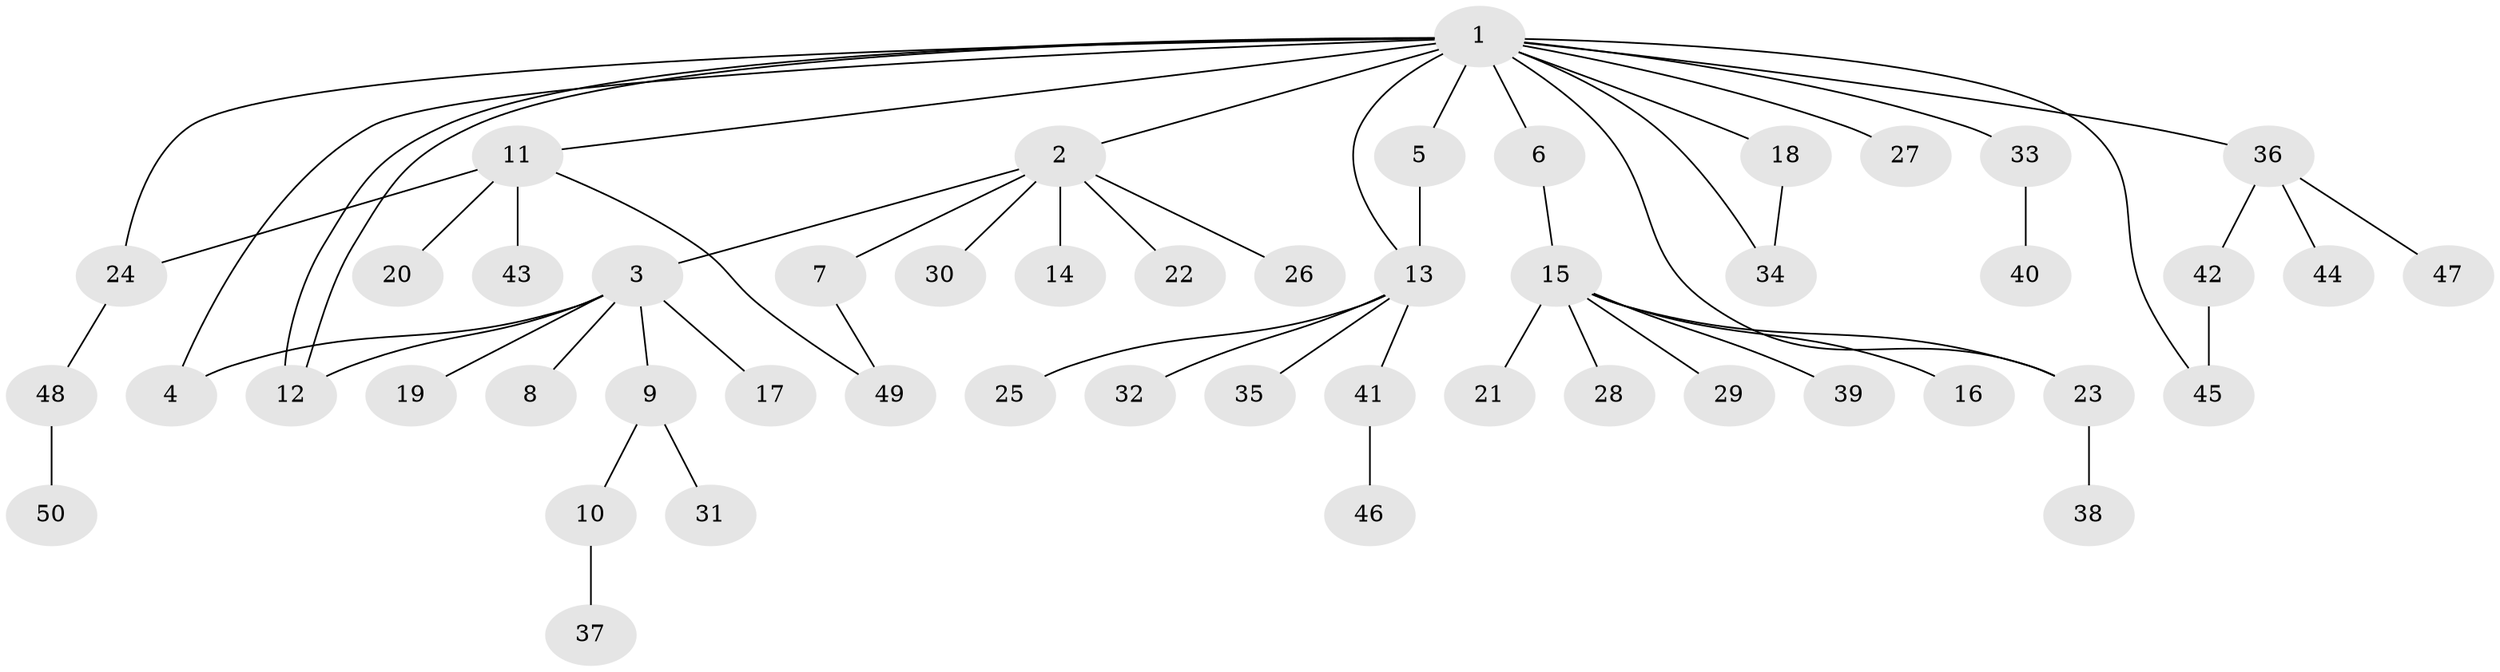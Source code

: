 // Generated by graph-tools (version 1.1) at 2025/48/03/09/25 04:48:34]
// undirected, 50 vertices, 58 edges
graph export_dot {
graph [start="1"]
  node [color=gray90,style=filled];
  1;
  2;
  3;
  4;
  5;
  6;
  7;
  8;
  9;
  10;
  11;
  12;
  13;
  14;
  15;
  16;
  17;
  18;
  19;
  20;
  21;
  22;
  23;
  24;
  25;
  26;
  27;
  28;
  29;
  30;
  31;
  32;
  33;
  34;
  35;
  36;
  37;
  38;
  39;
  40;
  41;
  42;
  43;
  44;
  45;
  46;
  47;
  48;
  49;
  50;
  1 -- 2;
  1 -- 4;
  1 -- 5;
  1 -- 6;
  1 -- 11;
  1 -- 12;
  1 -- 12;
  1 -- 13;
  1 -- 18;
  1 -- 23;
  1 -- 24;
  1 -- 27;
  1 -- 33;
  1 -- 34;
  1 -- 36;
  1 -- 45;
  2 -- 3;
  2 -- 7;
  2 -- 14;
  2 -- 22;
  2 -- 26;
  2 -- 30;
  3 -- 4;
  3 -- 8;
  3 -- 9;
  3 -- 12;
  3 -- 17;
  3 -- 19;
  5 -- 13;
  6 -- 15;
  7 -- 49;
  9 -- 10;
  9 -- 31;
  10 -- 37;
  11 -- 20;
  11 -- 24;
  11 -- 43;
  11 -- 49;
  13 -- 25;
  13 -- 32;
  13 -- 35;
  13 -- 41;
  15 -- 16;
  15 -- 21;
  15 -- 23;
  15 -- 28;
  15 -- 29;
  15 -- 39;
  18 -- 34;
  23 -- 38;
  24 -- 48;
  33 -- 40;
  36 -- 42;
  36 -- 44;
  36 -- 47;
  41 -- 46;
  42 -- 45;
  48 -- 50;
}
